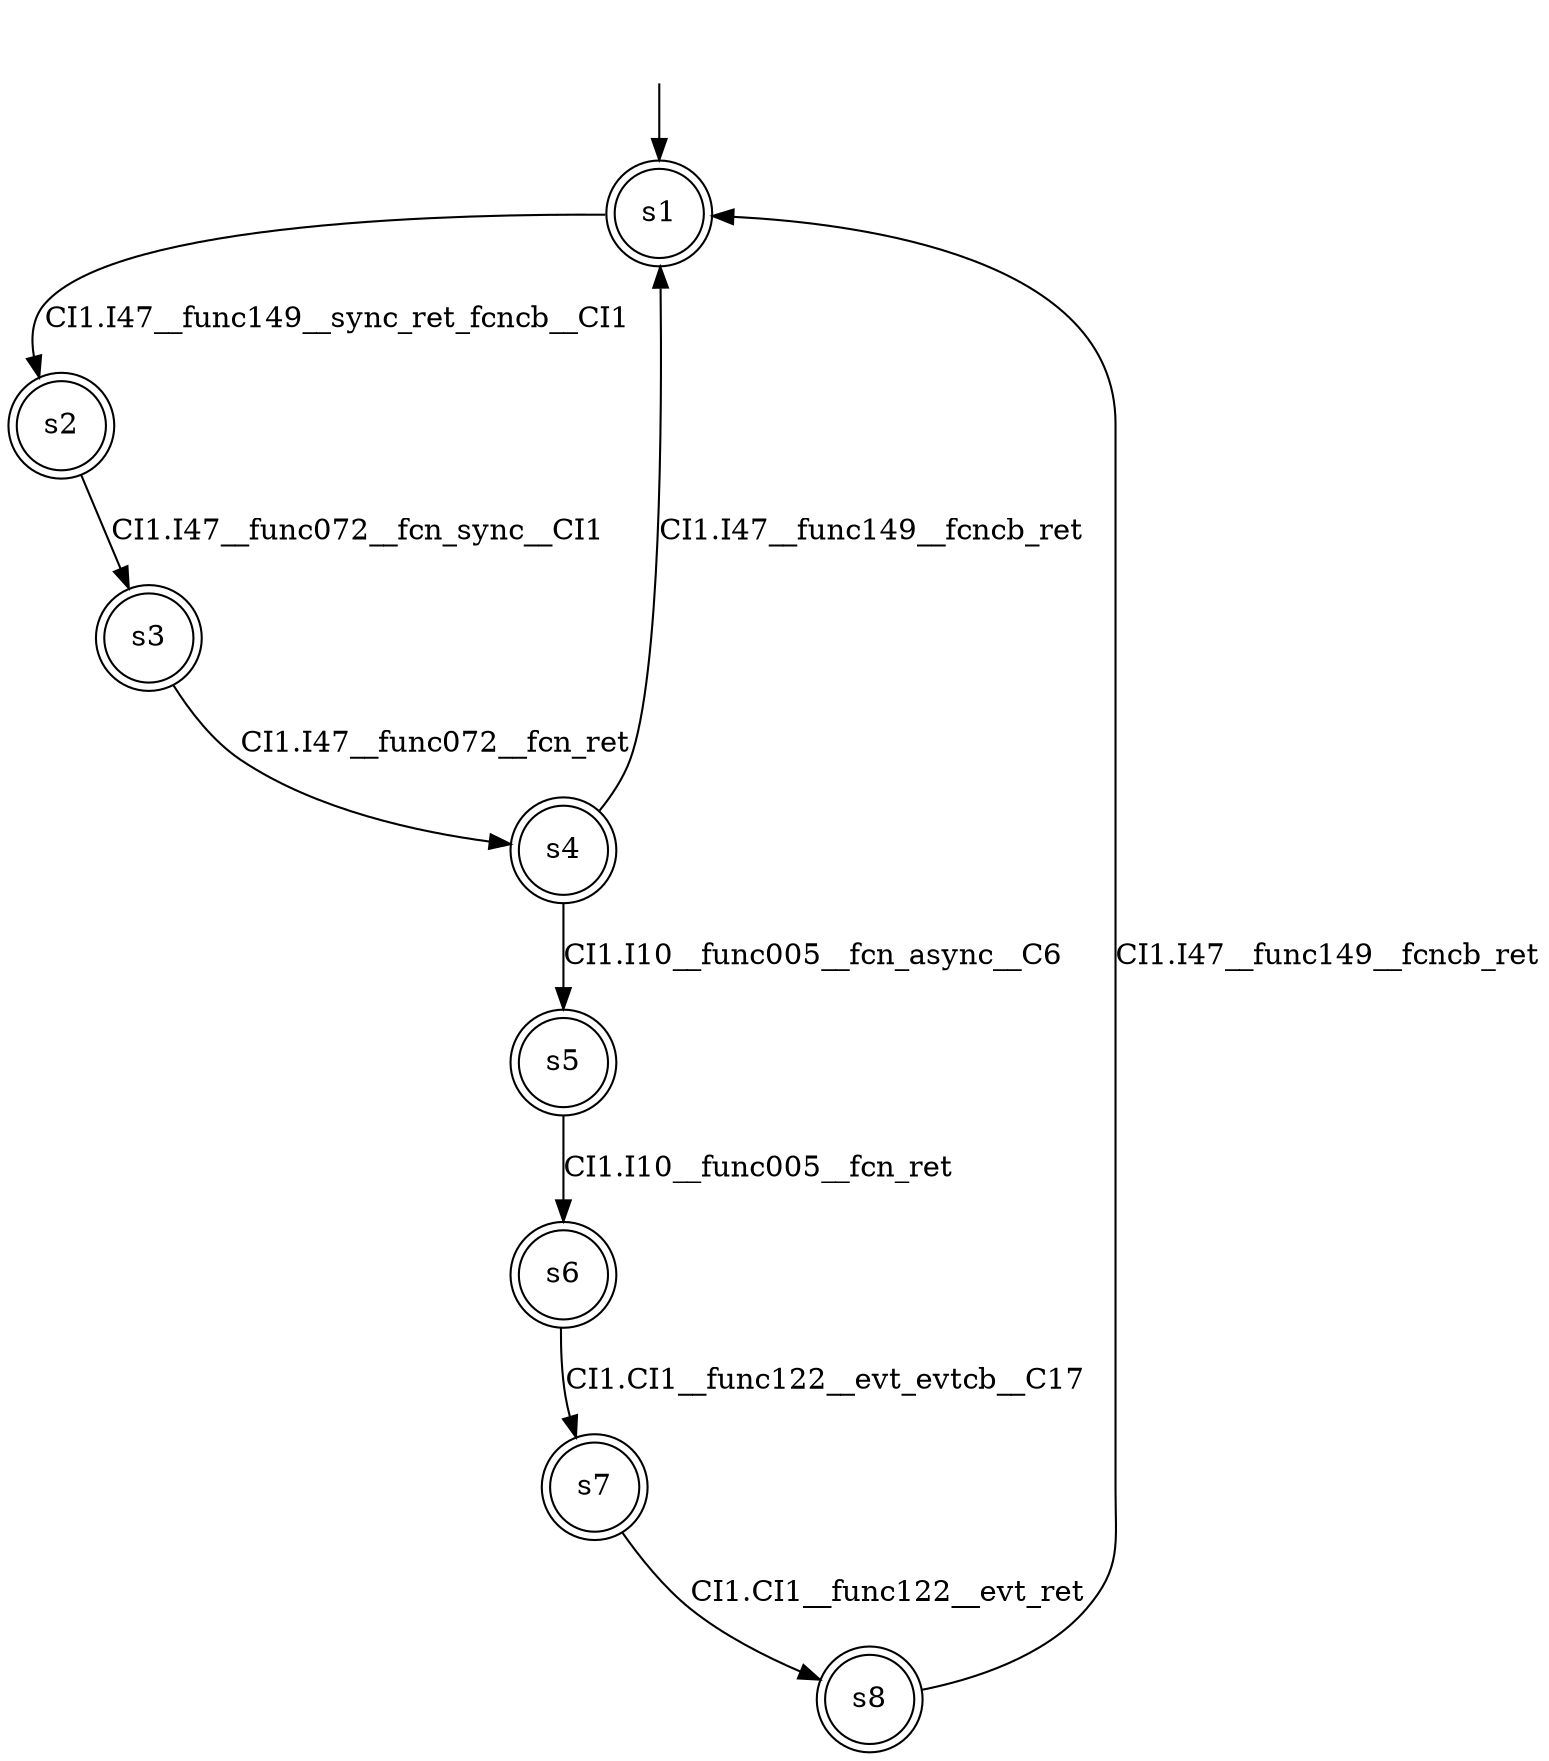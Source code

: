 digraph automaton {
	1 [label=<s1> shape="doublecircle"];
	2 [label=<s2> shape="doublecircle"];
	3 [label=<s3> shape="doublecircle"];
	4 [label=<s4> shape="doublecircle"];
	5 [label=<s5> shape="doublecircle"];
	6 [label=<s6> shape="doublecircle"];
	7 [label=<s7> shape="doublecircle"];
	8 [label=<s8> shape="doublecircle"];
	__init1 [label=<> shape="none"];
	__init1 -> 1;
	1 -> 2 [label=<CI1.I47__func149__sync_ret_fcncb__CI1> id="1-0-2"];
	2 -> 3 [label=<CI1.I47__func072__fcn_sync__CI1> id="2-0-3"];
	3 -> 4 [label=<CI1.I47__func072__fcn_ret> id="3-0-4"];
	4 -> 5 [label=<CI1.I10__func005__fcn_async__C6> id="4-0-5"];
	4 -> 1 [label=<CI1.I47__func149__fcncb_ret> id="4-1-1"];
	5 -> 6 [label=<CI1.I10__func005__fcn_ret> id="5-0-6"];
	6 -> 7 [label=<CI1.CI1__func122__evt_evtcb__C17> id="6-0-7"];
	7 -> 8 [label=<CI1.CI1__func122__evt_ret> id="7-0-8"];
	8 -> 1 [label=<CI1.I47__func149__fcncb_ret> id="8-0-1"];
}
